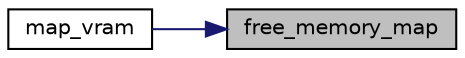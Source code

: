 digraph "free_memory_map"
{
 // LATEX_PDF_SIZE
  edge [fontname="Helvetica",fontsize="10",labelfontname="Helvetica",labelfontsize="10"];
  node [fontname="Helvetica",fontsize="10",shape=record];
  rankdir="RL";
  Node1 [label="free_memory_map",height=0.2,width=0.4,color="black", fillcolor="grey75", style="filled", fontcolor="black",tooltip="frees mapped memory"];
  Node1 -> Node2 [dir="back",color="midnightblue",fontsize="10",style="solid",fontname="Helvetica"];
  Node2 [label="map_vram",height=0.2,width=0.4,color="black", fillcolor="white", style="filled",URL="$group__graphics.html#ga78fda8a56aed2c406353ad605e361073",tooltip="maps vram into memory"];
}

